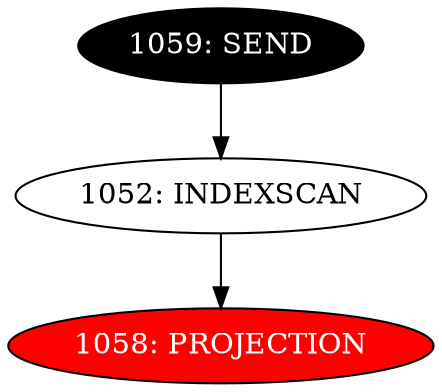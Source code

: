 digraph name {
1052 [label="1052: INDEXSCAN" ];
1052 -> 1058;
1058 [label="1058: PROJECTION" fontcolor="white" style="filled" fillcolor="red"];
1059 [label="1059: SEND" fontcolor="white" style="filled" fillcolor="black"];
1059 -> 1052;

}

